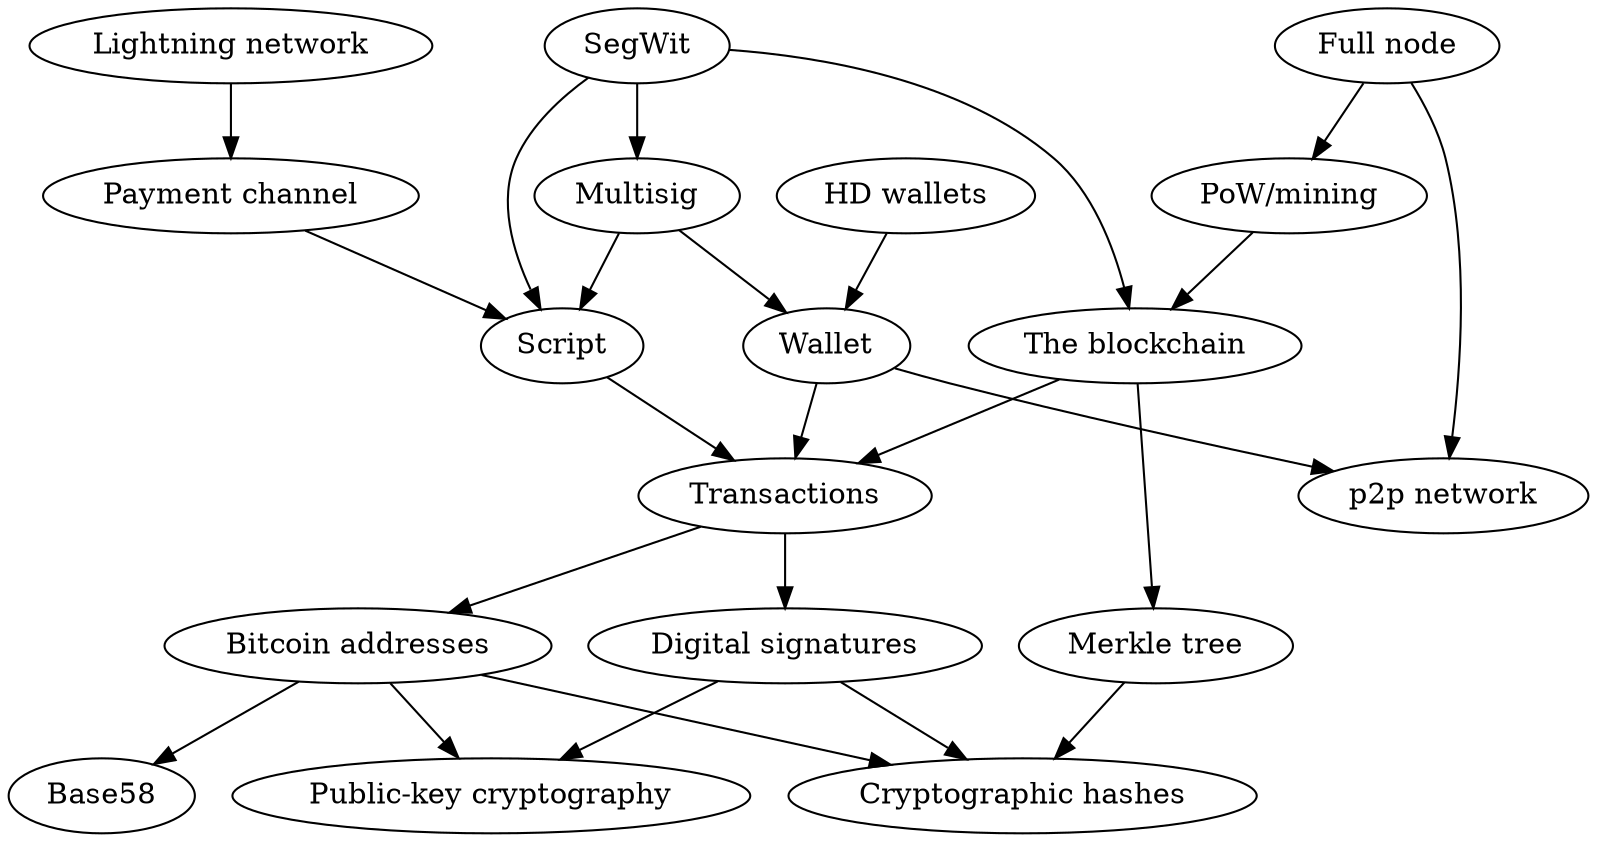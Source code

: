 digraph {	
	ch [label="Cryptographic hashes"];
	pkc [label="Public-key cryptography"];
	base58 [label="Base58"];
	adr [label="Bitcoin addresses"];
	script [label="Script"]
	ms [label="Multisig"]
	sw [label="SegWit"]
	pc [label="Payment channel"];
	ln [label="Lightning network"];
	wallet [label="Wallet"];
#	subgraph cluster_ch02 {
		adr -> {ch;pkc;base58};
		ch; pkc;base58
#		label="Ch 2";
#	}
#	subgraph cluster_ch03 {
		tx [label="Transactions"];
		ds [label="Digital signatures"];		 
#		label="Ch 3";
#	}
#	subgraph cluster_ch04 {
		p2p [label="p2p network"];
		bc [label="The blockchain"]
		mrk [label="Merkle tree"];
#		label="Ch 4";
#	}
#	subgraph cluster_ch05 {
		hd [label="HD wallets"];			
#		label="Ch 5";
#	}
#	subgraph cluster_ch06 {
		fn [label="Full node"];		
#		label="Ch 6";
#	}
#	subgraph cluster_ch07 {
#		label="Ch 7";		 
		pow [label="PoW/mining"];
#	}
	ds -> {ch;pkc}
	tx -> {adr;ds}
	mrk -> ch
	bc -> {mrk;tx}
	script -> {tx}
	hd -> wallet
	pow -> bc 
	fn -> {pow,p2p}
	ms -> {wallet;script}
	sw -> {ms;bc;script}
	wallet -> {tx;p2p}
	pc -> script
	ln -> pc
}